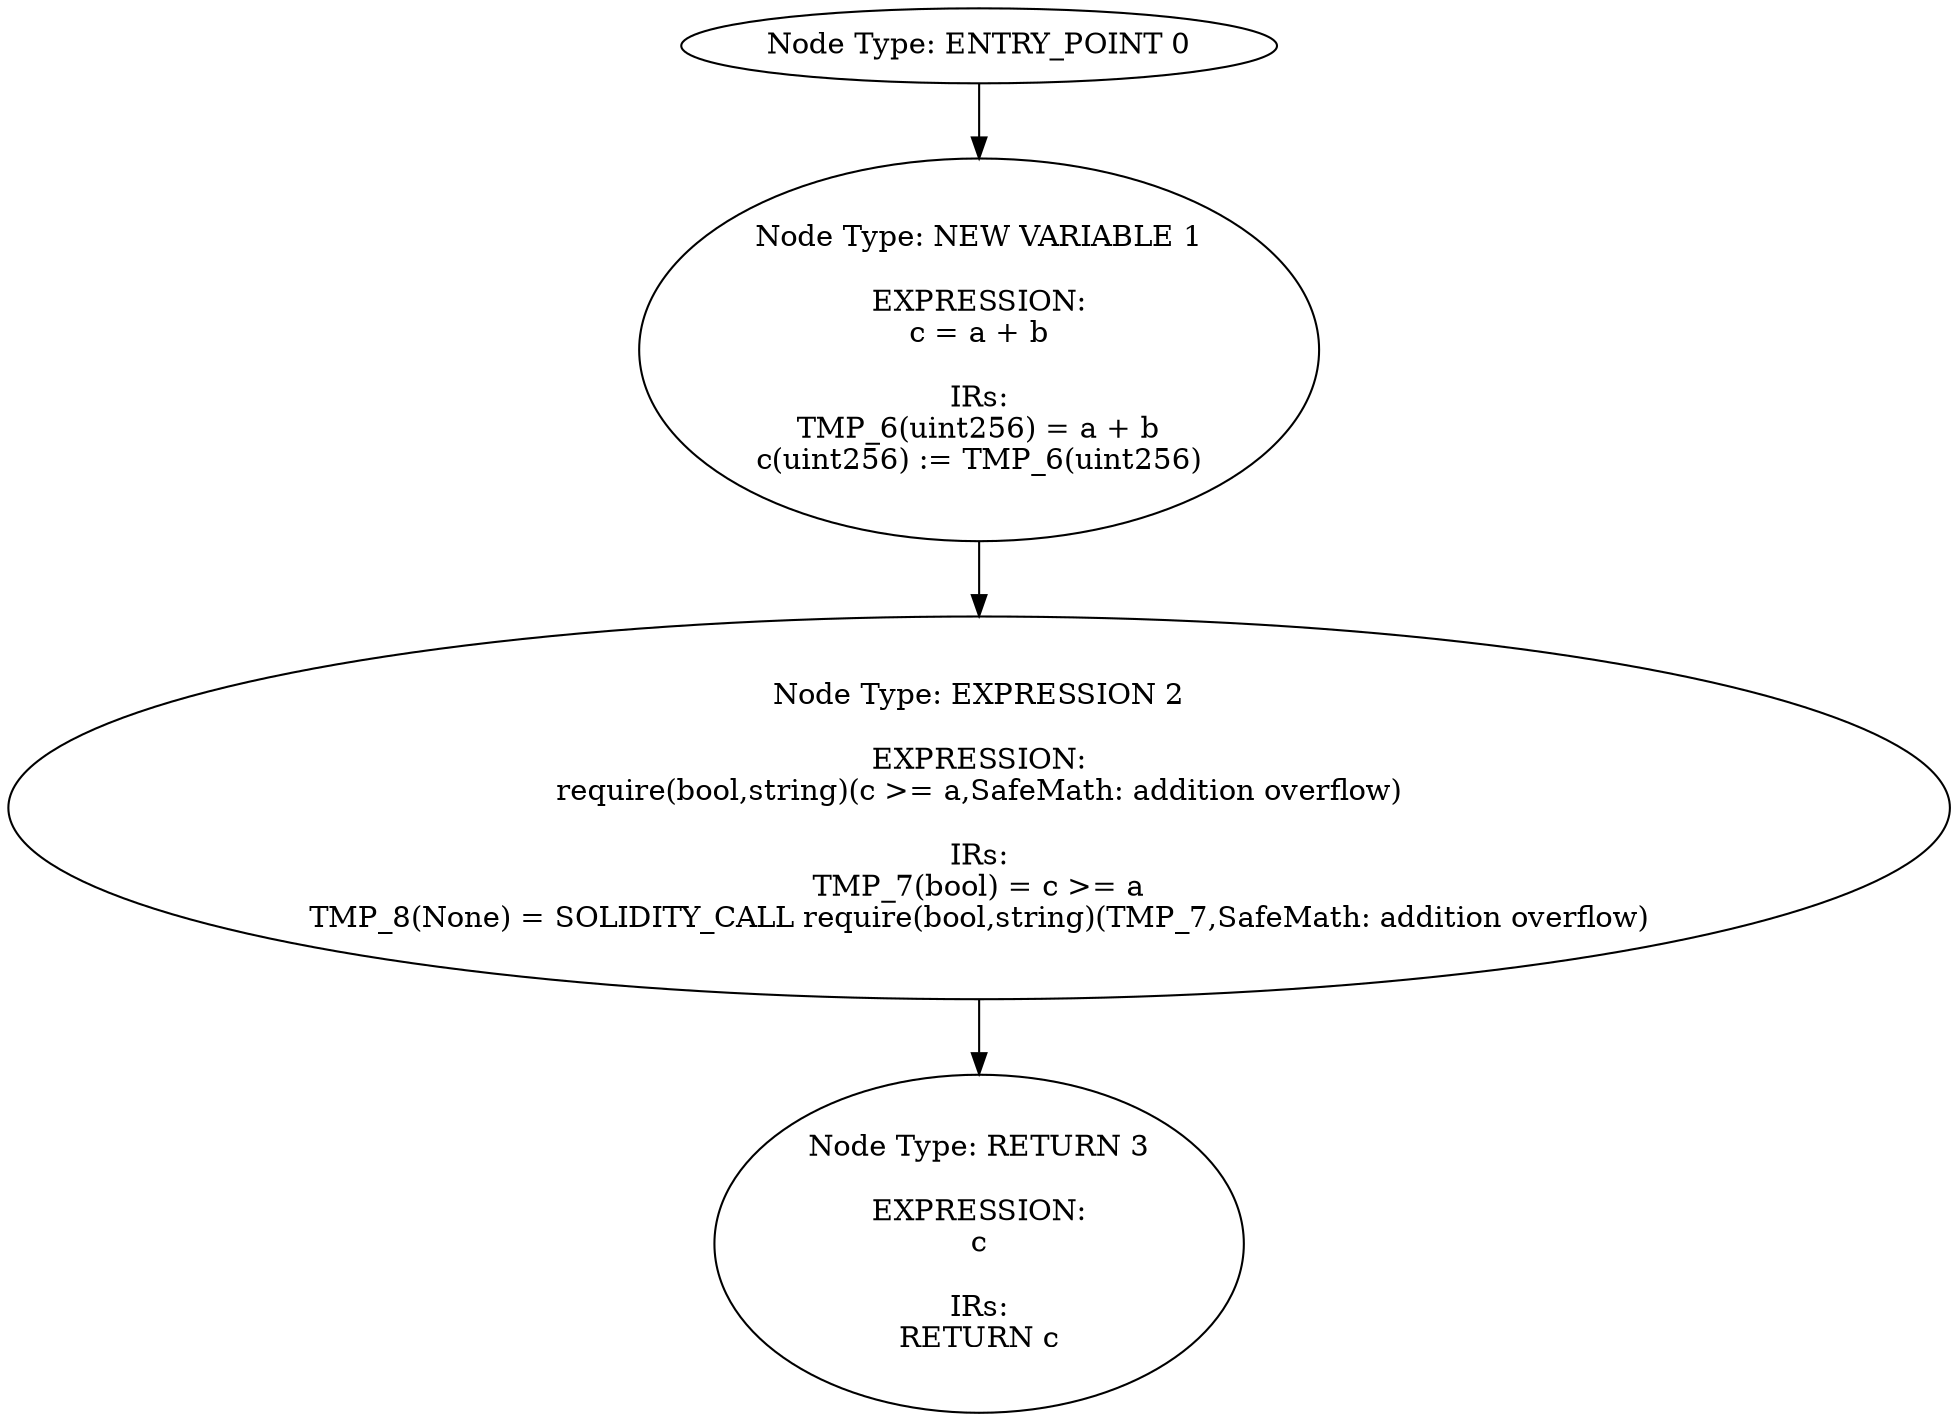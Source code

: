digraph{
0[label="Node Type: ENTRY_POINT 0
"];
0->1;
1[label="Node Type: NEW VARIABLE 1

EXPRESSION:
c = a + b

IRs:
TMP_6(uint256) = a + b
c(uint256) := TMP_6(uint256)"];
1->2;
2[label="Node Type: EXPRESSION 2

EXPRESSION:
require(bool,string)(c >= a,SafeMath: addition overflow)

IRs:
TMP_7(bool) = c >= a
TMP_8(None) = SOLIDITY_CALL require(bool,string)(TMP_7,SafeMath: addition overflow)"];
2->3;
3[label="Node Type: RETURN 3

EXPRESSION:
c

IRs:
RETURN c"];
}
